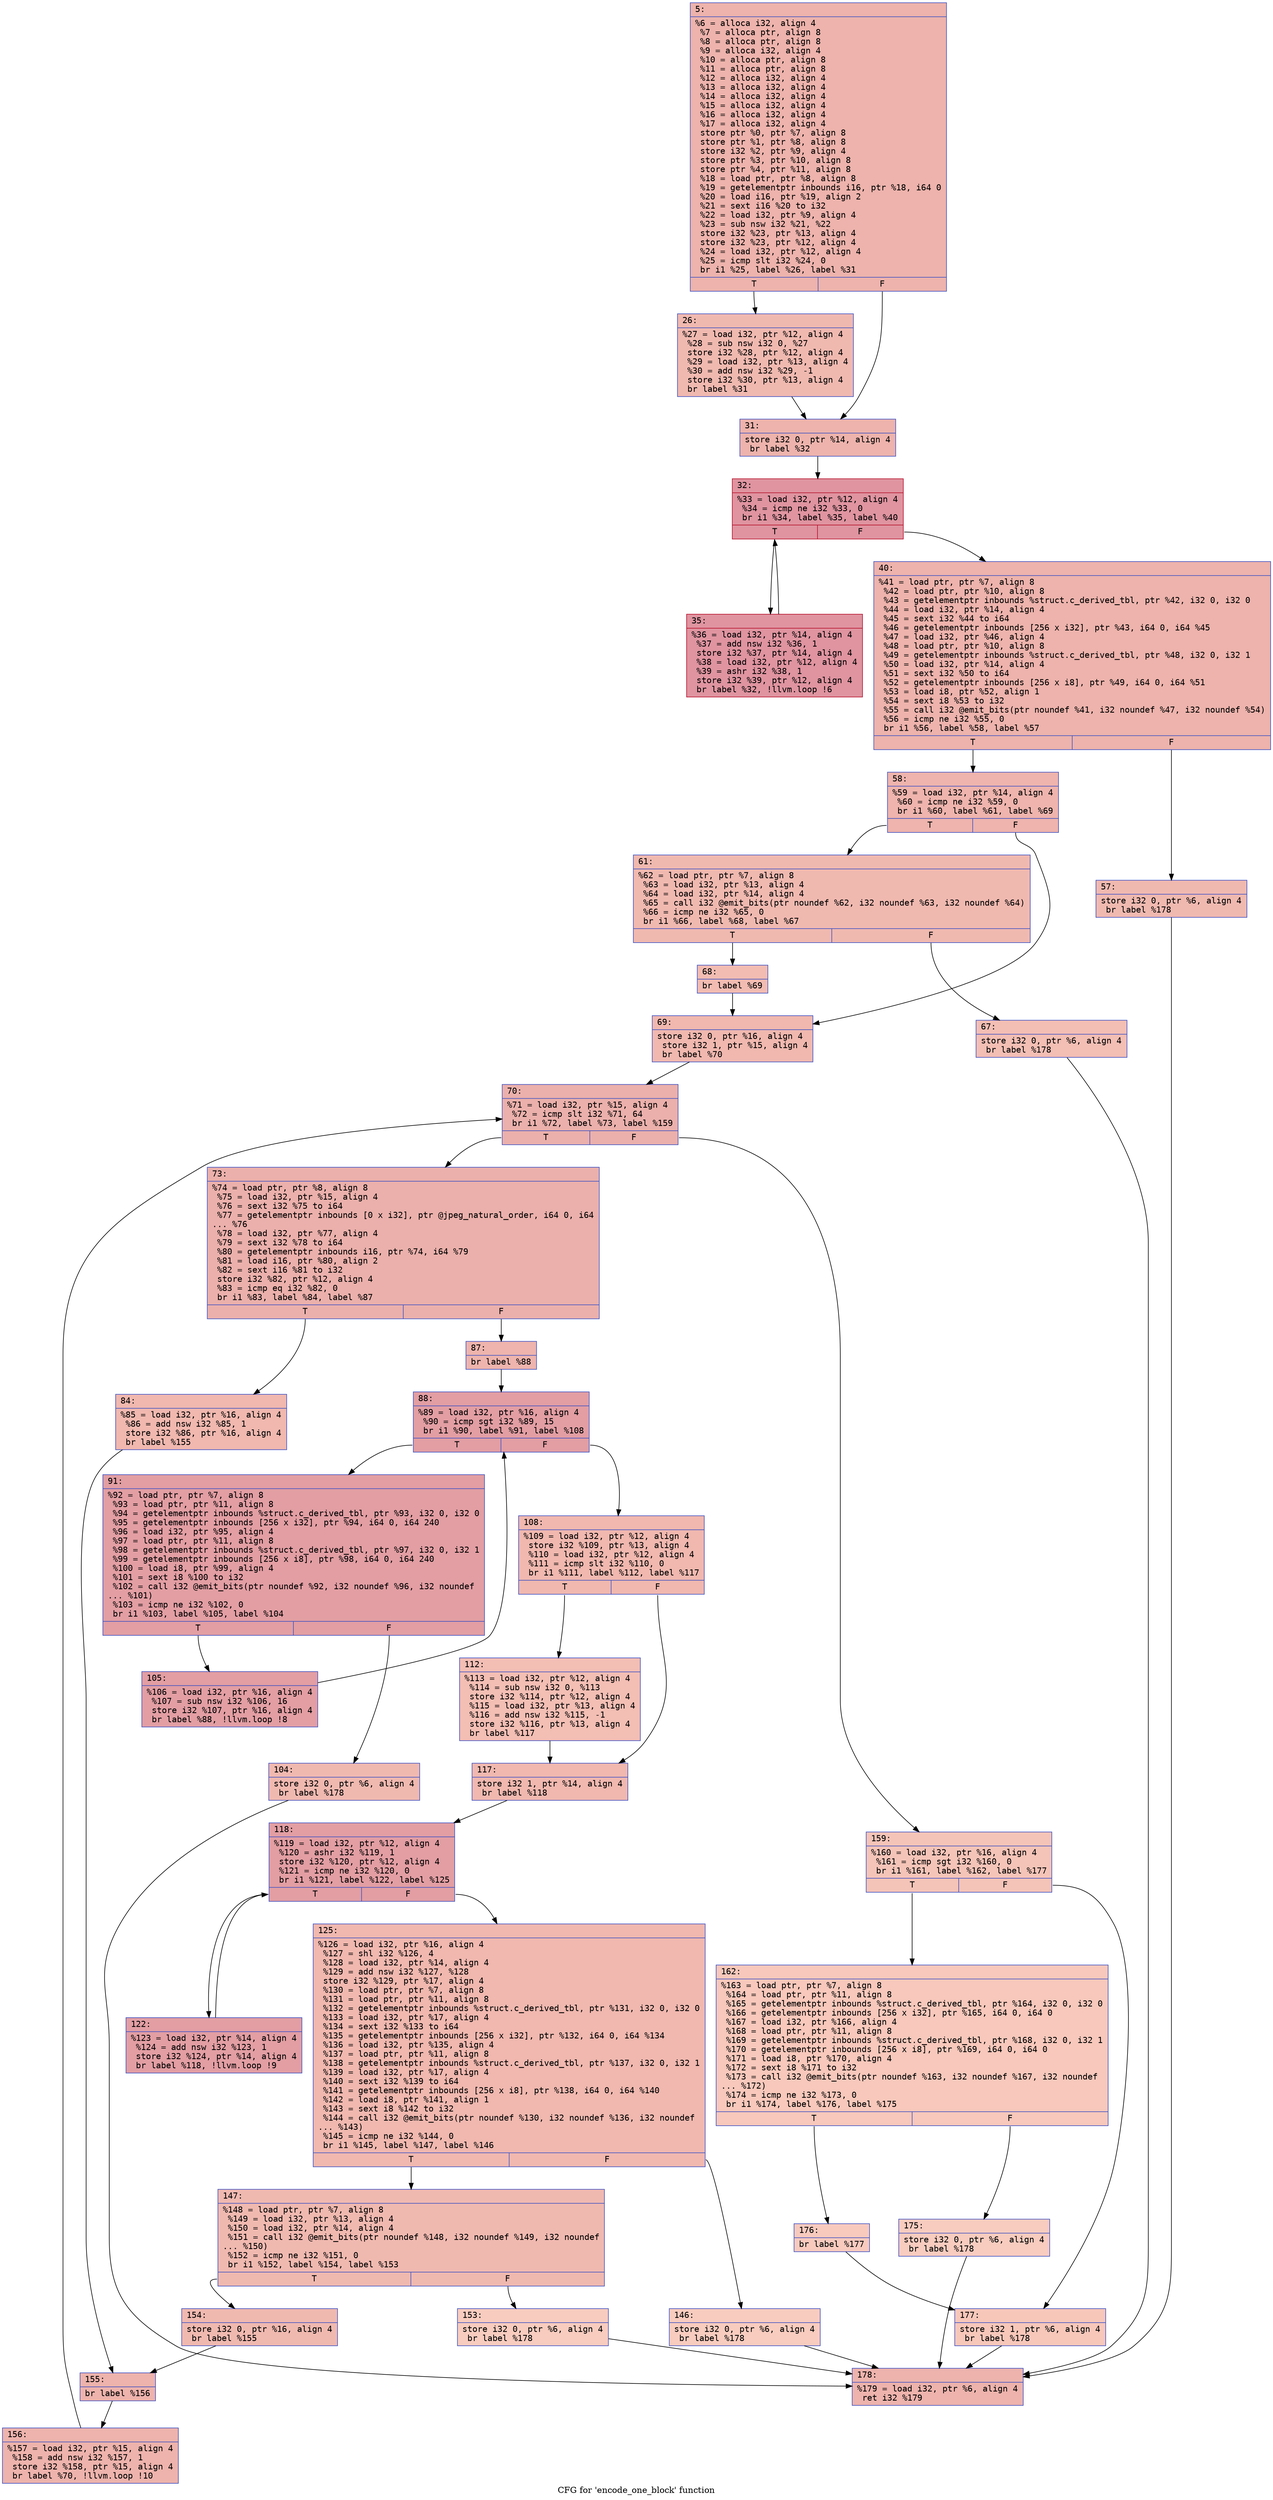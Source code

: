digraph "CFG for 'encode_one_block' function" {
	label="CFG for 'encode_one_block' function";

	Node0x600001e460d0 [shape=record,color="#3d50c3ff", style=filled, fillcolor="#d6524470" fontname="Courier",label="{5:\l|  %6 = alloca i32, align 4\l  %7 = alloca ptr, align 8\l  %8 = alloca ptr, align 8\l  %9 = alloca i32, align 4\l  %10 = alloca ptr, align 8\l  %11 = alloca ptr, align 8\l  %12 = alloca i32, align 4\l  %13 = alloca i32, align 4\l  %14 = alloca i32, align 4\l  %15 = alloca i32, align 4\l  %16 = alloca i32, align 4\l  %17 = alloca i32, align 4\l  store ptr %0, ptr %7, align 8\l  store ptr %1, ptr %8, align 8\l  store i32 %2, ptr %9, align 4\l  store ptr %3, ptr %10, align 8\l  store ptr %4, ptr %11, align 8\l  %18 = load ptr, ptr %8, align 8\l  %19 = getelementptr inbounds i16, ptr %18, i64 0\l  %20 = load i16, ptr %19, align 2\l  %21 = sext i16 %20 to i32\l  %22 = load i32, ptr %9, align 4\l  %23 = sub nsw i32 %21, %22\l  store i32 %23, ptr %13, align 4\l  store i32 %23, ptr %12, align 4\l  %24 = load i32, ptr %12, align 4\l  %25 = icmp slt i32 %24, 0\l  br i1 %25, label %26, label %31\l|{<s0>T|<s1>F}}"];
	Node0x600001e460d0:s0 -> Node0x600001e46120[tooltip="5 -> 26\nProbability 37.50%" ];
	Node0x600001e460d0:s1 -> Node0x600001e46170[tooltip="5 -> 31\nProbability 62.50%" ];
	Node0x600001e46120 [shape=record,color="#3d50c3ff", style=filled, fillcolor="#de614d70" fontname="Courier",label="{26:\l|  %27 = load i32, ptr %12, align 4\l  %28 = sub nsw i32 0, %27\l  store i32 %28, ptr %12, align 4\l  %29 = load i32, ptr %13, align 4\l  %30 = add nsw i32 %29, -1\l  store i32 %30, ptr %13, align 4\l  br label %31\l}"];
	Node0x600001e46120 -> Node0x600001e46170[tooltip="26 -> 31\nProbability 100.00%" ];
	Node0x600001e46170 [shape=record,color="#3d50c3ff", style=filled, fillcolor="#d6524470" fontname="Courier",label="{31:\l|  store i32 0, ptr %14, align 4\l  br label %32\l}"];
	Node0x600001e46170 -> Node0x600001e461c0[tooltip="31 -> 32\nProbability 100.00%" ];
	Node0x600001e461c0 [shape=record,color="#b70d28ff", style=filled, fillcolor="#b70d2870" fontname="Courier",label="{32:\l|  %33 = load i32, ptr %12, align 4\l  %34 = icmp ne i32 %33, 0\l  br i1 %34, label %35, label %40\l|{<s0>T|<s1>F}}"];
	Node0x600001e461c0:s0 -> Node0x600001e46210[tooltip="32 -> 35\nProbability 96.88%" ];
	Node0x600001e461c0:s1 -> Node0x600001e46260[tooltip="32 -> 40\nProbability 3.12%" ];
	Node0x600001e46210 [shape=record,color="#b70d28ff", style=filled, fillcolor="#b70d2870" fontname="Courier",label="{35:\l|  %36 = load i32, ptr %14, align 4\l  %37 = add nsw i32 %36, 1\l  store i32 %37, ptr %14, align 4\l  %38 = load i32, ptr %12, align 4\l  %39 = ashr i32 %38, 1\l  store i32 %39, ptr %12, align 4\l  br label %32, !llvm.loop !6\l}"];
	Node0x600001e46210 -> Node0x600001e461c0[tooltip="35 -> 32\nProbability 100.00%" ];
	Node0x600001e46260 [shape=record,color="#3d50c3ff", style=filled, fillcolor="#d6524470" fontname="Courier",label="{40:\l|  %41 = load ptr, ptr %7, align 8\l  %42 = load ptr, ptr %10, align 8\l  %43 = getelementptr inbounds %struct.c_derived_tbl, ptr %42, i32 0, i32 0\l  %44 = load i32, ptr %14, align 4\l  %45 = sext i32 %44 to i64\l  %46 = getelementptr inbounds [256 x i32], ptr %43, i64 0, i64 %45\l  %47 = load i32, ptr %46, align 4\l  %48 = load ptr, ptr %10, align 8\l  %49 = getelementptr inbounds %struct.c_derived_tbl, ptr %48, i32 0, i32 1\l  %50 = load i32, ptr %14, align 4\l  %51 = sext i32 %50 to i64\l  %52 = getelementptr inbounds [256 x i8], ptr %49, i64 0, i64 %51\l  %53 = load i8, ptr %52, align 1\l  %54 = sext i8 %53 to i32\l  %55 = call i32 @emit_bits(ptr noundef %41, i32 noundef %47, i32 noundef %54)\l  %56 = icmp ne i32 %55, 0\l  br i1 %56, label %58, label %57\l|{<s0>T|<s1>F}}"];
	Node0x600001e46260:s0 -> Node0x600001e46300[tooltip="40 -> 58\nProbability 62.50%" ];
	Node0x600001e46260:s1 -> Node0x600001e462b0[tooltip="40 -> 57\nProbability 37.50%" ];
	Node0x600001e462b0 [shape=record,color="#3d50c3ff", style=filled, fillcolor="#de614d70" fontname="Courier",label="{57:\l|  store i32 0, ptr %6, align 4\l  br label %178\l}"];
	Node0x600001e462b0 -> Node0x600001e46c60[tooltip="57 -> 178\nProbability 100.00%" ];
	Node0x600001e46300 [shape=record,color="#3d50c3ff", style=filled, fillcolor="#d8564670" fontname="Courier",label="{58:\l|  %59 = load i32, ptr %14, align 4\l  %60 = icmp ne i32 %59, 0\l  br i1 %60, label %61, label %69\l|{<s0>T|<s1>F}}"];
	Node0x600001e46300:s0 -> Node0x600001e46350[tooltip="58 -> 61\nProbability 62.50%" ];
	Node0x600001e46300:s1 -> Node0x600001e46440[tooltip="58 -> 69\nProbability 37.50%" ];
	Node0x600001e46350 [shape=record,color="#3d50c3ff", style=filled, fillcolor="#de614d70" fontname="Courier",label="{61:\l|  %62 = load ptr, ptr %7, align 8\l  %63 = load i32, ptr %13, align 4\l  %64 = load i32, ptr %14, align 4\l  %65 = call i32 @emit_bits(ptr noundef %62, i32 noundef %63, i32 noundef %64)\l  %66 = icmp ne i32 %65, 0\l  br i1 %66, label %68, label %67\l|{<s0>T|<s1>F}}"];
	Node0x600001e46350:s0 -> Node0x600001e463f0[tooltip="61 -> 68\nProbability 62.50%" ];
	Node0x600001e46350:s1 -> Node0x600001e463a0[tooltip="61 -> 67\nProbability 37.50%" ];
	Node0x600001e463a0 [shape=record,color="#3d50c3ff", style=filled, fillcolor="#e36c5570" fontname="Courier",label="{67:\l|  store i32 0, ptr %6, align 4\l  br label %178\l}"];
	Node0x600001e463a0 -> Node0x600001e46c60[tooltip="67 -> 178\nProbability 100.00%" ];
	Node0x600001e463f0 [shape=record,color="#3d50c3ff", style=filled, fillcolor="#e1675170" fontname="Courier",label="{68:\l|  br label %69\l}"];
	Node0x600001e463f0 -> Node0x600001e46440[tooltip="68 -> 69\nProbability 100.00%" ];
	Node0x600001e46440 [shape=record,color="#3d50c3ff", style=filled, fillcolor="#dc5d4a70" fontname="Courier",label="{69:\l|  store i32 0, ptr %16, align 4\l  store i32 1, ptr %15, align 4\l  br label %70\l}"];
	Node0x600001e46440 -> Node0x600001e46490[tooltip="69 -> 70\nProbability 100.00%" ];
	Node0x600001e46490 [shape=record,color="#3d50c3ff", style=filled, fillcolor="#d24b4070" fontname="Courier",label="{70:\l|  %71 = load i32, ptr %15, align 4\l  %72 = icmp slt i32 %71, 64\l  br i1 %72, label %73, label %159\l|{<s0>T|<s1>F}}"];
	Node0x600001e46490:s0 -> Node0x600001e464e0[tooltip="70 -> 73\nProbability 96.88%" ];
	Node0x600001e46490:s1 -> Node0x600001e46ad0[tooltip="70 -> 159\nProbability 3.12%" ];
	Node0x600001e464e0 [shape=record,color="#3d50c3ff", style=filled, fillcolor="#d24b4070" fontname="Courier",label="{73:\l|  %74 = load ptr, ptr %8, align 8\l  %75 = load i32, ptr %15, align 4\l  %76 = sext i32 %75 to i64\l  %77 = getelementptr inbounds [0 x i32], ptr @jpeg_natural_order, i64 0, i64\l... %76\l  %78 = load i32, ptr %77, align 4\l  %79 = sext i32 %78 to i64\l  %80 = getelementptr inbounds i16, ptr %74, i64 %79\l  %81 = load i16, ptr %80, align 2\l  %82 = sext i16 %81 to i32\l  store i32 %82, ptr %12, align 4\l  %83 = icmp eq i32 %82, 0\l  br i1 %83, label %84, label %87\l|{<s0>T|<s1>F}}"];
	Node0x600001e464e0:s0 -> Node0x600001e46530[tooltip="73 -> 84\nProbability 37.50%" ];
	Node0x600001e464e0:s1 -> Node0x600001e46580[tooltip="73 -> 87\nProbability 62.50%" ];
	Node0x600001e46530 [shape=record,color="#3d50c3ff", style=filled, fillcolor="#dc5d4a70" fontname="Courier",label="{84:\l|  %85 = load i32, ptr %16, align 4\l  %86 = add nsw i32 %85, 1\l  store i32 %86, ptr %16, align 4\l  br label %155\l}"];
	Node0x600001e46530 -> Node0x600001e46a30[tooltip="84 -> 155\nProbability 100.00%" ];
	Node0x600001e46580 [shape=record,color="#3d50c3ff", style=filled, fillcolor="#d8564670" fontname="Courier",label="{87:\l|  br label %88\l}"];
	Node0x600001e46580 -> Node0x600001e465d0[tooltip="87 -> 88\nProbability 100.00%" ];
	Node0x600001e465d0 [shape=record,color="#3d50c3ff", style=filled, fillcolor="#be242e70" fontname="Courier",label="{88:\l|  %89 = load i32, ptr %16, align 4\l  %90 = icmp sgt i32 %89, 15\l  br i1 %90, label %91, label %108\l|{<s0>T|<s1>F}}"];
	Node0x600001e465d0:s0 -> Node0x600001e46620[tooltip="88 -> 91\nProbability 96.88%" ];
	Node0x600001e465d0:s1 -> Node0x600001e46710[tooltip="88 -> 108\nProbability 3.12%" ];
	Node0x600001e46620 [shape=record,color="#3d50c3ff", style=filled, fillcolor="#be242e70" fontname="Courier",label="{91:\l|  %92 = load ptr, ptr %7, align 8\l  %93 = load ptr, ptr %11, align 8\l  %94 = getelementptr inbounds %struct.c_derived_tbl, ptr %93, i32 0, i32 0\l  %95 = getelementptr inbounds [256 x i32], ptr %94, i64 0, i64 240\l  %96 = load i32, ptr %95, align 4\l  %97 = load ptr, ptr %11, align 8\l  %98 = getelementptr inbounds %struct.c_derived_tbl, ptr %97, i32 0, i32 1\l  %99 = getelementptr inbounds [256 x i8], ptr %98, i64 0, i64 240\l  %100 = load i8, ptr %99, align 4\l  %101 = sext i8 %100 to i32\l  %102 = call i32 @emit_bits(ptr noundef %92, i32 noundef %96, i32 noundef\l... %101)\l  %103 = icmp ne i32 %102, 0\l  br i1 %103, label %105, label %104\l|{<s0>T|<s1>F}}"];
	Node0x600001e46620:s0 -> Node0x600001e466c0[tooltip="91 -> 105\nProbability 96.88%" ];
	Node0x600001e46620:s1 -> Node0x600001e46670[tooltip="91 -> 104\nProbability 3.12%" ];
	Node0x600001e46670 [shape=record,color="#3d50c3ff", style=filled, fillcolor="#de614d70" fontname="Courier",label="{104:\l|  store i32 0, ptr %6, align 4\l  br label %178\l}"];
	Node0x600001e46670 -> Node0x600001e46c60[tooltip="104 -> 178\nProbability 100.00%" ];
	Node0x600001e466c0 [shape=record,color="#3d50c3ff", style=filled, fillcolor="#be242e70" fontname="Courier",label="{105:\l|  %106 = load i32, ptr %16, align 4\l  %107 = sub nsw i32 %106, 16\l  store i32 %107, ptr %16, align 4\l  br label %88, !llvm.loop !8\l}"];
	Node0x600001e466c0 -> Node0x600001e465d0[tooltip="105 -> 88\nProbability 100.00%" ];
	Node0x600001e46710 [shape=record,color="#3d50c3ff", style=filled, fillcolor="#dc5d4a70" fontname="Courier",label="{108:\l|  %109 = load i32, ptr %12, align 4\l  store i32 %109, ptr %13, align 4\l  %110 = load i32, ptr %12, align 4\l  %111 = icmp slt i32 %110, 0\l  br i1 %111, label %112, label %117\l|{<s0>T|<s1>F}}"];
	Node0x600001e46710:s0 -> Node0x600001e46760[tooltip="108 -> 112\nProbability 37.50%" ];
	Node0x600001e46710:s1 -> Node0x600001e467b0[tooltip="108 -> 117\nProbability 62.50%" ];
	Node0x600001e46760 [shape=record,color="#3d50c3ff", style=filled, fillcolor="#e36c5570" fontname="Courier",label="{112:\l|  %113 = load i32, ptr %12, align 4\l  %114 = sub nsw i32 0, %113\l  store i32 %114, ptr %12, align 4\l  %115 = load i32, ptr %13, align 4\l  %116 = add nsw i32 %115, -1\l  store i32 %116, ptr %13, align 4\l  br label %117\l}"];
	Node0x600001e46760 -> Node0x600001e467b0[tooltip="112 -> 117\nProbability 100.00%" ];
	Node0x600001e467b0 [shape=record,color="#3d50c3ff", style=filled, fillcolor="#dc5d4a70" fontname="Courier",label="{117:\l|  store i32 1, ptr %14, align 4\l  br label %118\l}"];
	Node0x600001e467b0 -> Node0x600001e46800[tooltip="117 -> 118\nProbability 100.00%" ];
	Node0x600001e46800 [shape=record,color="#3d50c3ff", style=filled, fillcolor="#be242e70" fontname="Courier",label="{118:\l|  %119 = load i32, ptr %12, align 4\l  %120 = ashr i32 %119, 1\l  store i32 %120, ptr %12, align 4\l  %121 = icmp ne i32 %120, 0\l  br i1 %121, label %122, label %125\l|{<s0>T|<s1>F}}"];
	Node0x600001e46800:s0 -> Node0x600001e46850[tooltip="118 -> 122\nProbability 96.88%" ];
	Node0x600001e46800:s1 -> Node0x600001e468a0[tooltip="118 -> 125\nProbability 3.12%" ];
	Node0x600001e46850 [shape=record,color="#3d50c3ff", style=filled, fillcolor="#be242e70" fontname="Courier",label="{122:\l|  %123 = load i32, ptr %14, align 4\l  %124 = add nsw i32 %123, 1\l  store i32 %124, ptr %14, align 4\l  br label %118, !llvm.loop !9\l}"];
	Node0x600001e46850 -> Node0x600001e46800[tooltip="122 -> 118\nProbability 100.00%" ];
	Node0x600001e468a0 [shape=record,color="#3d50c3ff", style=filled, fillcolor="#dc5d4a70" fontname="Courier",label="{125:\l|  %126 = load i32, ptr %16, align 4\l  %127 = shl i32 %126, 4\l  %128 = load i32, ptr %14, align 4\l  %129 = add nsw i32 %127, %128\l  store i32 %129, ptr %17, align 4\l  %130 = load ptr, ptr %7, align 8\l  %131 = load ptr, ptr %11, align 8\l  %132 = getelementptr inbounds %struct.c_derived_tbl, ptr %131, i32 0, i32 0\l  %133 = load i32, ptr %17, align 4\l  %134 = sext i32 %133 to i64\l  %135 = getelementptr inbounds [256 x i32], ptr %132, i64 0, i64 %134\l  %136 = load i32, ptr %135, align 4\l  %137 = load ptr, ptr %11, align 8\l  %138 = getelementptr inbounds %struct.c_derived_tbl, ptr %137, i32 0, i32 1\l  %139 = load i32, ptr %17, align 4\l  %140 = sext i32 %139 to i64\l  %141 = getelementptr inbounds [256 x i8], ptr %138, i64 0, i64 %140\l  %142 = load i8, ptr %141, align 1\l  %143 = sext i8 %142 to i32\l  %144 = call i32 @emit_bits(ptr noundef %130, i32 noundef %136, i32 noundef\l... %143)\l  %145 = icmp ne i32 %144, 0\l  br i1 %145, label %147, label %146\l|{<s0>T|<s1>F}}"];
	Node0x600001e468a0:s0 -> Node0x600001e46940[tooltip="125 -> 147\nProbability 96.88%" ];
	Node0x600001e468a0:s1 -> Node0x600001e468f0[tooltip="125 -> 146\nProbability 3.12%" ];
	Node0x600001e468f0 [shape=record,color="#3d50c3ff", style=filled, fillcolor="#f08b6e70" fontname="Courier",label="{146:\l|  store i32 0, ptr %6, align 4\l  br label %178\l}"];
	Node0x600001e468f0 -> Node0x600001e46c60[tooltip="146 -> 178\nProbability 100.00%" ];
	Node0x600001e46940 [shape=record,color="#3d50c3ff", style=filled, fillcolor="#de614d70" fontname="Courier",label="{147:\l|  %148 = load ptr, ptr %7, align 8\l  %149 = load i32, ptr %13, align 4\l  %150 = load i32, ptr %14, align 4\l  %151 = call i32 @emit_bits(ptr noundef %148, i32 noundef %149, i32 noundef\l... %150)\l  %152 = icmp ne i32 %151, 0\l  br i1 %152, label %154, label %153\l|{<s0>T|<s1>F}}"];
	Node0x600001e46940:s0 -> Node0x600001e469e0[tooltip="147 -> 154\nProbability 96.88%" ];
	Node0x600001e46940:s1 -> Node0x600001e46990[tooltip="147 -> 153\nProbability 3.12%" ];
	Node0x600001e46990 [shape=record,color="#3d50c3ff", style=filled, fillcolor="#f08b6e70" fontname="Courier",label="{153:\l|  store i32 0, ptr %6, align 4\l  br label %178\l}"];
	Node0x600001e46990 -> Node0x600001e46c60[tooltip="153 -> 178\nProbability 100.00%" ];
	Node0x600001e469e0 [shape=record,color="#3d50c3ff", style=filled, fillcolor="#de614d70" fontname="Courier",label="{154:\l|  store i32 0, ptr %16, align 4\l  br label %155\l}"];
	Node0x600001e469e0 -> Node0x600001e46a30[tooltip="154 -> 155\nProbability 100.00%" ];
	Node0x600001e46a30 [shape=record,color="#3d50c3ff", style=filled, fillcolor="#d6524470" fontname="Courier",label="{155:\l|  br label %156\l}"];
	Node0x600001e46a30 -> Node0x600001e46a80[tooltip="155 -> 156\nProbability 100.00%" ];
	Node0x600001e46a80 [shape=record,color="#3d50c3ff", style=filled, fillcolor="#d6524470" fontname="Courier",label="{156:\l|  %157 = load i32, ptr %15, align 4\l  %158 = add nsw i32 %157, 1\l  store i32 %158, ptr %15, align 4\l  br label %70, !llvm.loop !10\l}"];
	Node0x600001e46a80 -> Node0x600001e46490[tooltip="156 -> 70\nProbability 100.00%" ];
	Node0x600001e46ad0 [shape=record,color="#3d50c3ff", style=filled, fillcolor="#e97a5f70" fontname="Courier",label="{159:\l|  %160 = load i32, ptr %16, align 4\l  %161 = icmp sgt i32 %160, 0\l  br i1 %161, label %162, label %177\l|{<s0>T|<s1>F}}"];
	Node0x600001e46ad0:s0 -> Node0x600001e46b20[tooltip="159 -> 162\nProbability 62.50%" ];
	Node0x600001e46ad0:s1 -> Node0x600001e46c10[tooltip="159 -> 177\nProbability 37.50%" ];
	Node0x600001e46b20 [shape=record,color="#3d50c3ff", style=filled, fillcolor="#ed836670" fontname="Courier",label="{162:\l|  %163 = load ptr, ptr %7, align 8\l  %164 = load ptr, ptr %11, align 8\l  %165 = getelementptr inbounds %struct.c_derived_tbl, ptr %164, i32 0, i32 0\l  %166 = getelementptr inbounds [256 x i32], ptr %165, i64 0, i64 0\l  %167 = load i32, ptr %166, align 4\l  %168 = load ptr, ptr %11, align 8\l  %169 = getelementptr inbounds %struct.c_derived_tbl, ptr %168, i32 0, i32 1\l  %170 = getelementptr inbounds [256 x i8], ptr %169, i64 0, i64 0\l  %171 = load i8, ptr %170, align 4\l  %172 = sext i8 %171 to i32\l  %173 = call i32 @emit_bits(ptr noundef %163, i32 noundef %167, i32 noundef\l... %172)\l  %174 = icmp ne i32 %173, 0\l  br i1 %174, label %176, label %175\l|{<s0>T|<s1>F}}"];
	Node0x600001e46b20:s0 -> Node0x600001e46bc0[tooltip="162 -> 176\nProbability 62.50%" ];
	Node0x600001e46b20:s1 -> Node0x600001e46b70[tooltip="162 -> 175\nProbability 37.50%" ];
	Node0x600001e46b70 [shape=record,color="#3d50c3ff", style=filled, fillcolor="#f08b6e70" fontname="Courier",label="{175:\l|  store i32 0, ptr %6, align 4\l  br label %178\l}"];
	Node0x600001e46b70 -> Node0x600001e46c60[tooltip="175 -> 178\nProbability 100.00%" ];
	Node0x600001e46bc0 [shape=record,color="#3d50c3ff", style=filled, fillcolor="#ef886b70" fontname="Courier",label="{176:\l|  br label %177\l}"];
	Node0x600001e46bc0 -> Node0x600001e46c10[tooltip="176 -> 177\nProbability 100.00%" ];
	Node0x600001e46c10 [shape=record,color="#3d50c3ff", style=filled, fillcolor="#ec7f6370" fontname="Courier",label="{177:\l|  store i32 1, ptr %6, align 4\l  br label %178\l}"];
	Node0x600001e46c10 -> Node0x600001e46c60[tooltip="177 -> 178\nProbability 100.00%" ];
	Node0x600001e46c60 [shape=record,color="#3d50c3ff", style=filled, fillcolor="#d6524470" fontname="Courier",label="{178:\l|  %179 = load i32, ptr %6, align 4\l  ret i32 %179\l}"];
}
